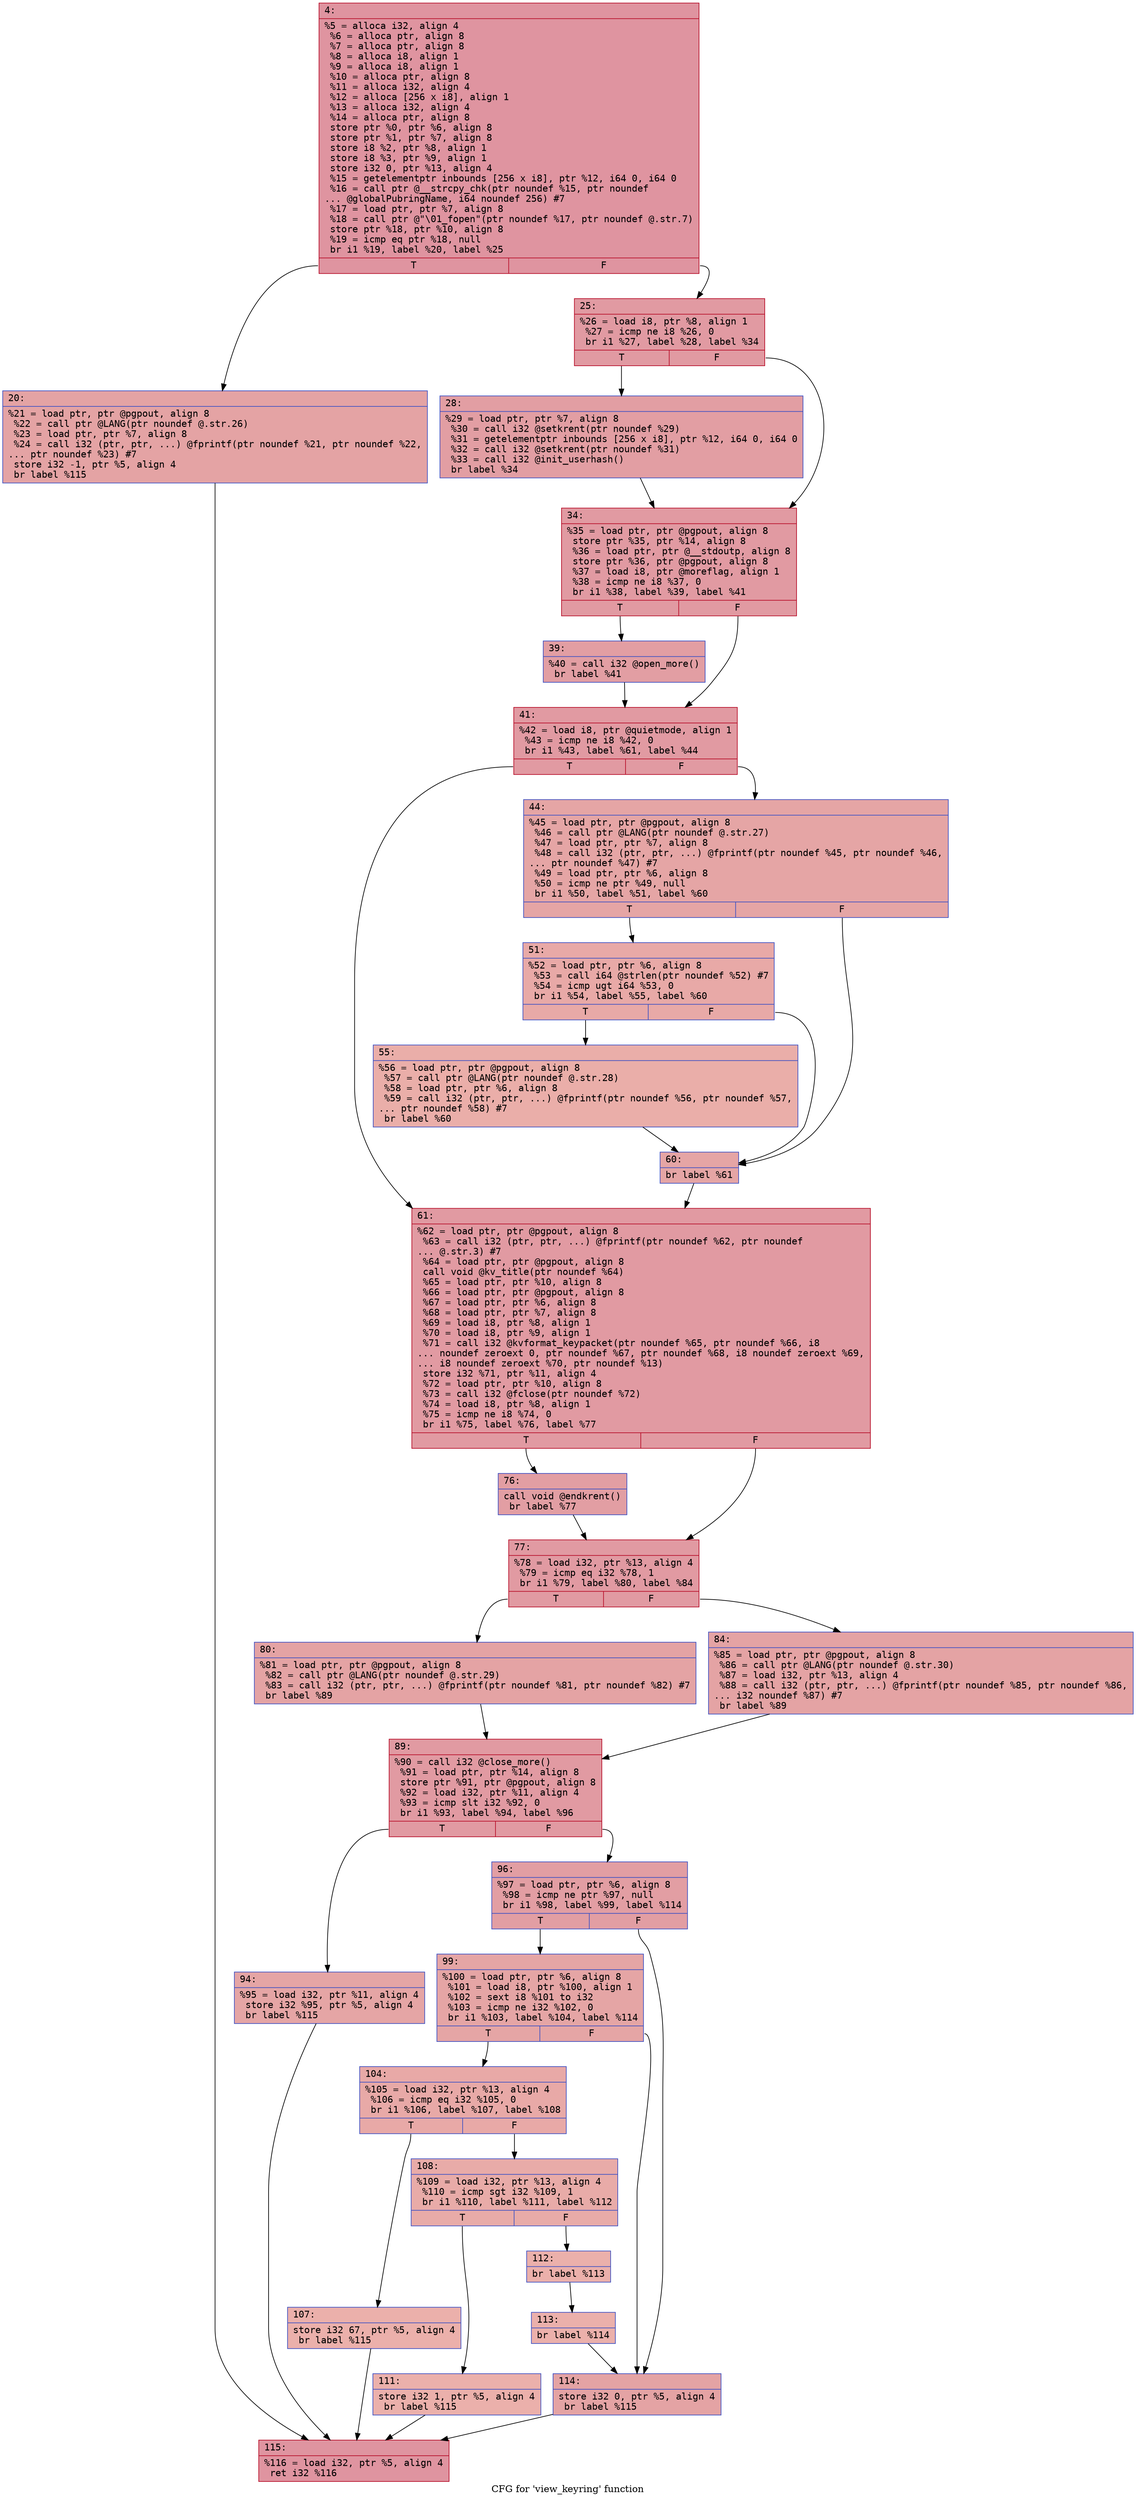 digraph "CFG for 'view_keyring' function" {
	label="CFG for 'view_keyring' function";

	Node0x6000011ee760 [shape=record,color="#b70d28ff", style=filled, fillcolor="#b70d2870" fontname="Courier",label="{4:\l|  %5 = alloca i32, align 4\l  %6 = alloca ptr, align 8\l  %7 = alloca ptr, align 8\l  %8 = alloca i8, align 1\l  %9 = alloca i8, align 1\l  %10 = alloca ptr, align 8\l  %11 = alloca i32, align 4\l  %12 = alloca [256 x i8], align 1\l  %13 = alloca i32, align 4\l  %14 = alloca ptr, align 8\l  store ptr %0, ptr %6, align 8\l  store ptr %1, ptr %7, align 8\l  store i8 %2, ptr %8, align 1\l  store i8 %3, ptr %9, align 1\l  store i32 0, ptr %13, align 4\l  %15 = getelementptr inbounds [256 x i8], ptr %12, i64 0, i64 0\l  %16 = call ptr @__strcpy_chk(ptr noundef %15, ptr noundef\l... @globalPubringName, i64 noundef 256) #7\l  %17 = load ptr, ptr %7, align 8\l  %18 = call ptr @\"\\01_fopen\"(ptr noundef %17, ptr noundef @.str.7)\l  store ptr %18, ptr %10, align 8\l  %19 = icmp eq ptr %18, null\l  br i1 %19, label %20, label %25\l|{<s0>T|<s1>F}}"];
	Node0x6000011ee760:s0 -> Node0x6000011ee7b0[tooltip="4 -> 20\nProbability 37.50%" ];
	Node0x6000011ee760:s1 -> Node0x6000011ee800[tooltip="4 -> 25\nProbability 62.50%" ];
	Node0x6000011ee7b0 [shape=record,color="#3d50c3ff", style=filled, fillcolor="#c32e3170" fontname="Courier",label="{20:\l|  %21 = load ptr, ptr @pgpout, align 8\l  %22 = call ptr @LANG(ptr noundef @.str.26)\l  %23 = load ptr, ptr %7, align 8\l  %24 = call i32 (ptr, ptr, ...) @fprintf(ptr noundef %21, ptr noundef %22,\l... ptr noundef %23) #7\l  store i32 -1, ptr %5, align 4\l  br label %115\l}"];
	Node0x6000011ee7b0 -> Node0x6000011eefd0[tooltip="20 -> 115\nProbability 100.00%" ];
	Node0x6000011ee800 [shape=record,color="#b70d28ff", style=filled, fillcolor="#bb1b2c70" fontname="Courier",label="{25:\l|  %26 = load i8, ptr %8, align 1\l  %27 = icmp ne i8 %26, 0\l  br i1 %27, label %28, label %34\l|{<s0>T|<s1>F}}"];
	Node0x6000011ee800:s0 -> Node0x6000011ee850[tooltip="25 -> 28\nProbability 62.50%" ];
	Node0x6000011ee800:s1 -> Node0x6000011ee8a0[tooltip="25 -> 34\nProbability 37.50%" ];
	Node0x6000011ee850 [shape=record,color="#3d50c3ff", style=filled, fillcolor="#be242e70" fontname="Courier",label="{28:\l|  %29 = load ptr, ptr %7, align 8\l  %30 = call i32 @setkrent(ptr noundef %29)\l  %31 = getelementptr inbounds [256 x i8], ptr %12, i64 0, i64 0\l  %32 = call i32 @setkrent(ptr noundef %31)\l  %33 = call i32 @init_userhash()\l  br label %34\l}"];
	Node0x6000011ee850 -> Node0x6000011ee8a0[tooltip="28 -> 34\nProbability 100.00%" ];
	Node0x6000011ee8a0 [shape=record,color="#b70d28ff", style=filled, fillcolor="#bb1b2c70" fontname="Courier",label="{34:\l|  %35 = load ptr, ptr @pgpout, align 8\l  store ptr %35, ptr %14, align 8\l  %36 = load ptr, ptr @__stdoutp, align 8\l  store ptr %36, ptr @pgpout, align 8\l  %37 = load i8, ptr @moreflag, align 1\l  %38 = icmp ne i8 %37, 0\l  br i1 %38, label %39, label %41\l|{<s0>T|<s1>F}}"];
	Node0x6000011ee8a0:s0 -> Node0x6000011ee8f0[tooltip="34 -> 39\nProbability 62.50%" ];
	Node0x6000011ee8a0:s1 -> Node0x6000011ee940[tooltip="34 -> 41\nProbability 37.50%" ];
	Node0x6000011ee8f0 [shape=record,color="#3d50c3ff", style=filled, fillcolor="#be242e70" fontname="Courier",label="{39:\l|  %40 = call i32 @open_more()\l  br label %41\l}"];
	Node0x6000011ee8f0 -> Node0x6000011ee940[tooltip="39 -> 41\nProbability 100.00%" ];
	Node0x6000011ee940 [shape=record,color="#b70d28ff", style=filled, fillcolor="#bb1b2c70" fontname="Courier",label="{41:\l|  %42 = load i8, ptr @quietmode, align 1\l  %43 = icmp ne i8 %42, 0\l  br i1 %43, label %61, label %44\l|{<s0>T|<s1>F}}"];
	Node0x6000011ee940:s0 -> Node0x6000011eead0[tooltip="41 -> 61\nProbability 62.50%" ];
	Node0x6000011ee940:s1 -> Node0x6000011ee990[tooltip="41 -> 44\nProbability 37.50%" ];
	Node0x6000011ee990 [shape=record,color="#3d50c3ff", style=filled, fillcolor="#c5333470" fontname="Courier",label="{44:\l|  %45 = load ptr, ptr @pgpout, align 8\l  %46 = call ptr @LANG(ptr noundef @.str.27)\l  %47 = load ptr, ptr %7, align 8\l  %48 = call i32 (ptr, ptr, ...) @fprintf(ptr noundef %45, ptr noundef %46,\l... ptr noundef %47) #7\l  %49 = load ptr, ptr %6, align 8\l  %50 = icmp ne ptr %49, null\l  br i1 %50, label %51, label %60\l|{<s0>T|<s1>F}}"];
	Node0x6000011ee990:s0 -> Node0x6000011ee9e0[tooltip="44 -> 51\nProbability 62.50%" ];
	Node0x6000011ee990:s1 -> Node0x6000011eea80[tooltip="44 -> 60\nProbability 37.50%" ];
	Node0x6000011ee9e0 [shape=record,color="#3d50c3ff", style=filled, fillcolor="#ca3b3770" fontname="Courier",label="{51:\l|  %52 = load ptr, ptr %6, align 8\l  %53 = call i64 @strlen(ptr noundef %52) #7\l  %54 = icmp ugt i64 %53, 0\l  br i1 %54, label %55, label %60\l|{<s0>T|<s1>F}}"];
	Node0x6000011ee9e0:s0 -> Node0x6000011eea30[tooltip="51 -> 55\nProbability 50.00%" ];
	Node0x6000011ee9e0:s1 -> Node0x6000011eea80[tooltip="51 -> 60\nProbability 50.00%" ];
	Node0x6000011eea30 [shape=record,color="#3d50c3ff", style=filled, fillcolor="#d0473d70" fontname="Courier",label="{55:\l|  %56 = load ptr, ptr @pgpout, align 8\l  %57 = call ptr @LANG(ptr noundef @.str.28)\l  %58 = load ptr, ptr %6, align 8\l  %59 = call i32 (ptr, ptr, ...) @fprintf(ptr noundef %56, ptr noundef %57,\l... ptr noundef %58) #7\l  br label %60\l}"];
	Node0x6000011eea30 -> Node0x6000011eea80[tooltip="55 -> 60\nProbability 100.00%" ];
	Node0x6000011eea80 [shape=record,color="#3d50c3ff", style=filled, fillcolor="#c5333470" fontname="Courier",label="{60:\l|  br label %61\l}"];
	Node0x6000011eea80 -> Node0x6000011eead0[tooltip="60 -> 61\nProbability 100.00%" ];
	Node0x6000011eead0 [shape=record,color="#b70d28ff", style=filled, fillcolor="#bb1b2c70" fontname="Courier",label="{61:\l|  %62 = load ptr, ptr @pgpout, align 8\l  %63 = call i32 (ptr, ptr, ...) @fprintf(ptr noundef %62, ptr noundef\l... @.str.3) #7\l  %64 = load ptr, ptr @pgpout, align 8\l  call void @kv_title(ptr noundef %64)\l  %65 = load ptr, ptr %10, align 8\l  %66 = load ptr, ptr @pgpout, align 8\l  %67 = load ptr, ptr %6, align 8\l  %68 = load ptr, ptr %7, align 8\l  %69 = load i8, ptr %8, align 1\l  %70 = load i8, ptr %9, align 1\l  %71 = call i32 @kvformat_keypacket(ptr noundef %65, ptr noundef %66, i8\l... noundef zeroext 0, ptr noundef %67, ptr noundef %68, i8 noundef zeroext %69,\l... i8 noundef zeroext %70, ptr noundef %13)\l  store i32 %71, ptr %11, align 4\l  %72 = load ptr, ptr %10, align 8\l  %73 = call i32 @fclose(ptr noundef %72)\l  %74 = load i8, ptr %8, align 1\l  %75 = icmp ne i8 %74, 0\l  br i1 %75, label %76, label %77\l|{<s0>T|<s1>F}}"];
	Node0x6000011eead0:s0 -> Node0x6000011eeb20[tooltip="61 -> 76\nProbability 62.50%" ];
	Node0x6000011eead0:s1 -> Node0x6000011eeb70[tooltip="61 -> 77\nProbability 37.50%" ];
	Node0x6000011eeb20 [shape=record,color="#3d50c3ff", style=filled, fillcolor="#be242e70" fontname="Courier",label="{76:\l|  call void @endkrent()\l  br label %77\l}"];
	Node0x6000011eeb20 -> Node0x6000011eeb70[tooltip="76 -> 77\nProbability 100.00%" ];
	Node0x6000011eeb70 [shape=record,color="#b70d28ff", style=filled, fillcolor="#bb1b2c70" fontname="Courier",label="{77:\l|  %78 = load i32, ptr %13, align 4\l  %79 = icmp eq i32 %78, 1\l  br i1 %79, label %80, label %84\l|{<s0>T|<s1>F}}"];
	Node0x6000011eeb70:s0 -> Node0x6000011eebc0[tooltip="77 -> 80\nProbability 50.00%" ];
	Node0x6000011eeb70:s1 -> Node0x6000011eec10[tooltip="77 -> 84\nProbability 50.00%" ];
	Node0x6000011eebc0 [shape=record,color="#3d50c3ff", style=filled, fillcolor="#c32e3170" fontname="Courier",label="{80:\l|  %81 = load ptr, ptr @pgpout, align 8\l  %82 = call ptr @LANG(ptr noundef @.str.29)\l  %83 = call i32 (ptr, ptr, ...) @fprintf(ptr noundef %81, ptr noundef %82) #7\l  br label %89\l}"];
	Node0x6000011eebc0 -> Node0x6000011eec60[tooltip="80 -> 89\nProbability 100.00%" ];
	Node0x6000011eec10 [shape=record,color="#3d50c3ff", style=filled, fillcolor="#c32e3170" fontname="Courier",label="{84:\l|  %85 = load ptr, ptr @pgpout, align 8\l  %86 = call ptr @LANG(ptr noundef @.str.30)\l  %87 = load i32, ptr %13, align 4\l  %88 = call i32 (ptr, ptr, ...) @fprintf(ptr noundef %85, ptr noundef %86,\l... i32 noundef %87) #7\l  br label %89\l}"];
	Node0x6000011eec10 -> Node0x6000011eec60[tooltip="84 -> 89\nProbability 100.00%" ];
	Node0x6000011eec60 [shape=record,color="#b70d28ff", style=filled, fillcolor="#bb1b2c70" fontname="Courier",label="{89:\l|  %90 = call i32 @close_more()\l  %91 = load ptr, ptr %14, align 8\l  store ptr %91, ptr @pgpout, align 8\l  %92 = load i32, ptr %11, align 4\l  %93 = icmp slt i32 %92, 0\l  br i1 %93, label %94, label %96\l|{<s0>T|<s1>F}}"];
	Node0x6000011eec60:s0 -> Node0x6000011eecb0[tooltip="89 -> 94\nProbability 37.50%" ];
	Node0x6000011eec60:s1 -> Node0x6000011eed00[tooltip="89 -> 96\nProbability 62.50%" ];
	Node0x6000011eecb0 [shape=record,color="#3d50c3ff", style=filled, fillcolor="#c5333470" fontname="Courier",label="{94:\l|  %95 = load i32, ptr %11, align 4\l  store i32 %95, ptr %5, align 4\l  br label %115\l}"];
	Node0x6000011eecb0 -> Node0x6000011eefd0[tooltip="94 -> 115\nProbability 100.00%" ];
	Node0x6000011eed00 [shape=record,color="#3d50c3ff", style=filled, fillcolor="#be242e70" fontname="Courier",label="{96:\l|  %97 = load ptr, ptr %6, align 8\l  %98 = icmp ne ptr %97, null\l  br i1 %98, label %99, label %114\l|{<s0>T|<s1>F}}"];
	Node0x6000011eed00:s0 -> Node0x6000011eed50[tooltip="96 -> 99\nProbability 62.50%" ];
	Node0x6000011eed00:s1 -> Node0x6000011eef80[tooltip="96 -> 114\nProbability 37.50%" ];
	Node0x6000011eed50 [shape=record,color="#3d50c3ff", style=filled, fillcolor="#c5333470" fontname="Courier",label="{99:\l|  %100 = load ptr, ptr %6, align 8\l  %101 = load i8, ptr %100, align 1\l  %102 = sext i8 %101 to i32\l  %103 = icmp ne i32 %102, 0\l  br i1 %103, label %104, label %114\l|{<s0>T|<s1>F}}"];
	Node0x6000011eed50:s0 -> Node0x6000011eeda0[tooltip="99 -> 104\nProbability 62.50%" ];
	Node0x6000011eed50:s1 -> Node0x6000011eef80[tooltip="99 -> 114\nProbability 37.50%" ];
	Node0x6000011eeda0 [shape=record,color="#3d50c3ff", style=filled, fillcolor="#ca3b3770" fontname="Courier",label="{104:\l|  %105 = load i32, ptr %13, align 4\l  %106 = icmp eq i32 %105, 0\l  br i1 %106, label %107, label %108\l|{<s0>T|<s1>F}}"];
	Node0x6000011eeda0:s0 -> Node0x6000011eedf0[tooltip="104 -> 107\nProbability 37.50%" ];
	Node0x6000011eeda0:s1 -> Node0x6000011eee40[tooltip="104 -> 108\nProbability 62.50%" ];
	Node0x6000011eedf0 [shape=record,color="#3d50c3ff", style=filled, fillcolor="#d24b4070" fontname="Courier",label="{107:\l|  store i32 67, ptr %5, align 4\l  br label %115\l}"];
	Node0x6000011eedf0 -> Node0x6000011eefd0[tooltip="107 -> 115\nProbability 100.00%" ];
	Node0x6000011eee40 [shape=record,color="#3d50c3ff", style=filled, fillcolor="#cc403a70" fontname="Courier",label="{108:\l|  %109 = load i32, ptr %13, align 4\l  %110 = icmp sgt i32 %109, 1\l  br i1 %110, label %111, label %112\l|{<s0>T|<s1>F}}"];
	Node0x6000011eee40:s0 -> Node0x6000011eee90[tooltip="108 -> 111\nProbability 50.00%" ];
	Node0x6000011eee40:s1 -> Node0x6000011eeee0[tooltip="108 -> 112\nProbability 50.00%" ];
	Node0x6000011eee90 [shape=record,color="#3d50c3ff", style=filled, fillcolor="#d24b4070" fontname="Courier",label="{111:\l|  store i32 1, ptr %5, align 4\l  br label %115\l}"];
	Node0x6000011eee90 -> Node0x6000011eefd0[tooltip="111 -> 115\nProbability 100.00%" ];
	Node0x6000011eeee0 [shape=record,color="#3d50c3ff", style=filled, fillcolor="#d24b4070" fontname="Courier",label="{112:\l|  br label %113\l}"];
	Node0x6000011eeee0 -> Node0x6000011eef30[tooltip="112 -> 113\nProbability 100.00%" ];
	Node0x6000011eef30 [shape=record,color="#3d50c3ff", style=filled, fillcolor="#d24b4070" fontname="Courier",label="{113:\l|  br label %114\l}"];
	Node0x6000011eef30 -> Node0x6000011eef80[tooltip="113 -> 114\nProbability 100.00%" ];
	Node0x6000011eef80 [shape=record,color="#3d50c3ff", style=filled, fillcolor="#c32e3170" fontname="Courier",label="{114:\l|  store i32 0, ptr %5, align 4\l  br label %115\l}"];
	Node0x6000011eef80 -> Node0x6000011eefd0[tooltip="114 -> 115\nProbability 100.00%" ];
	Node0x6000011eefd0 [shape=record,color="#b70d28ff", style=filled, fillcolor="#b70d2870" fontname="Courier",label="{115:\l|  %116 = load i32, ptr %5, align 4\l  ret i32 %116\l}"];
}
